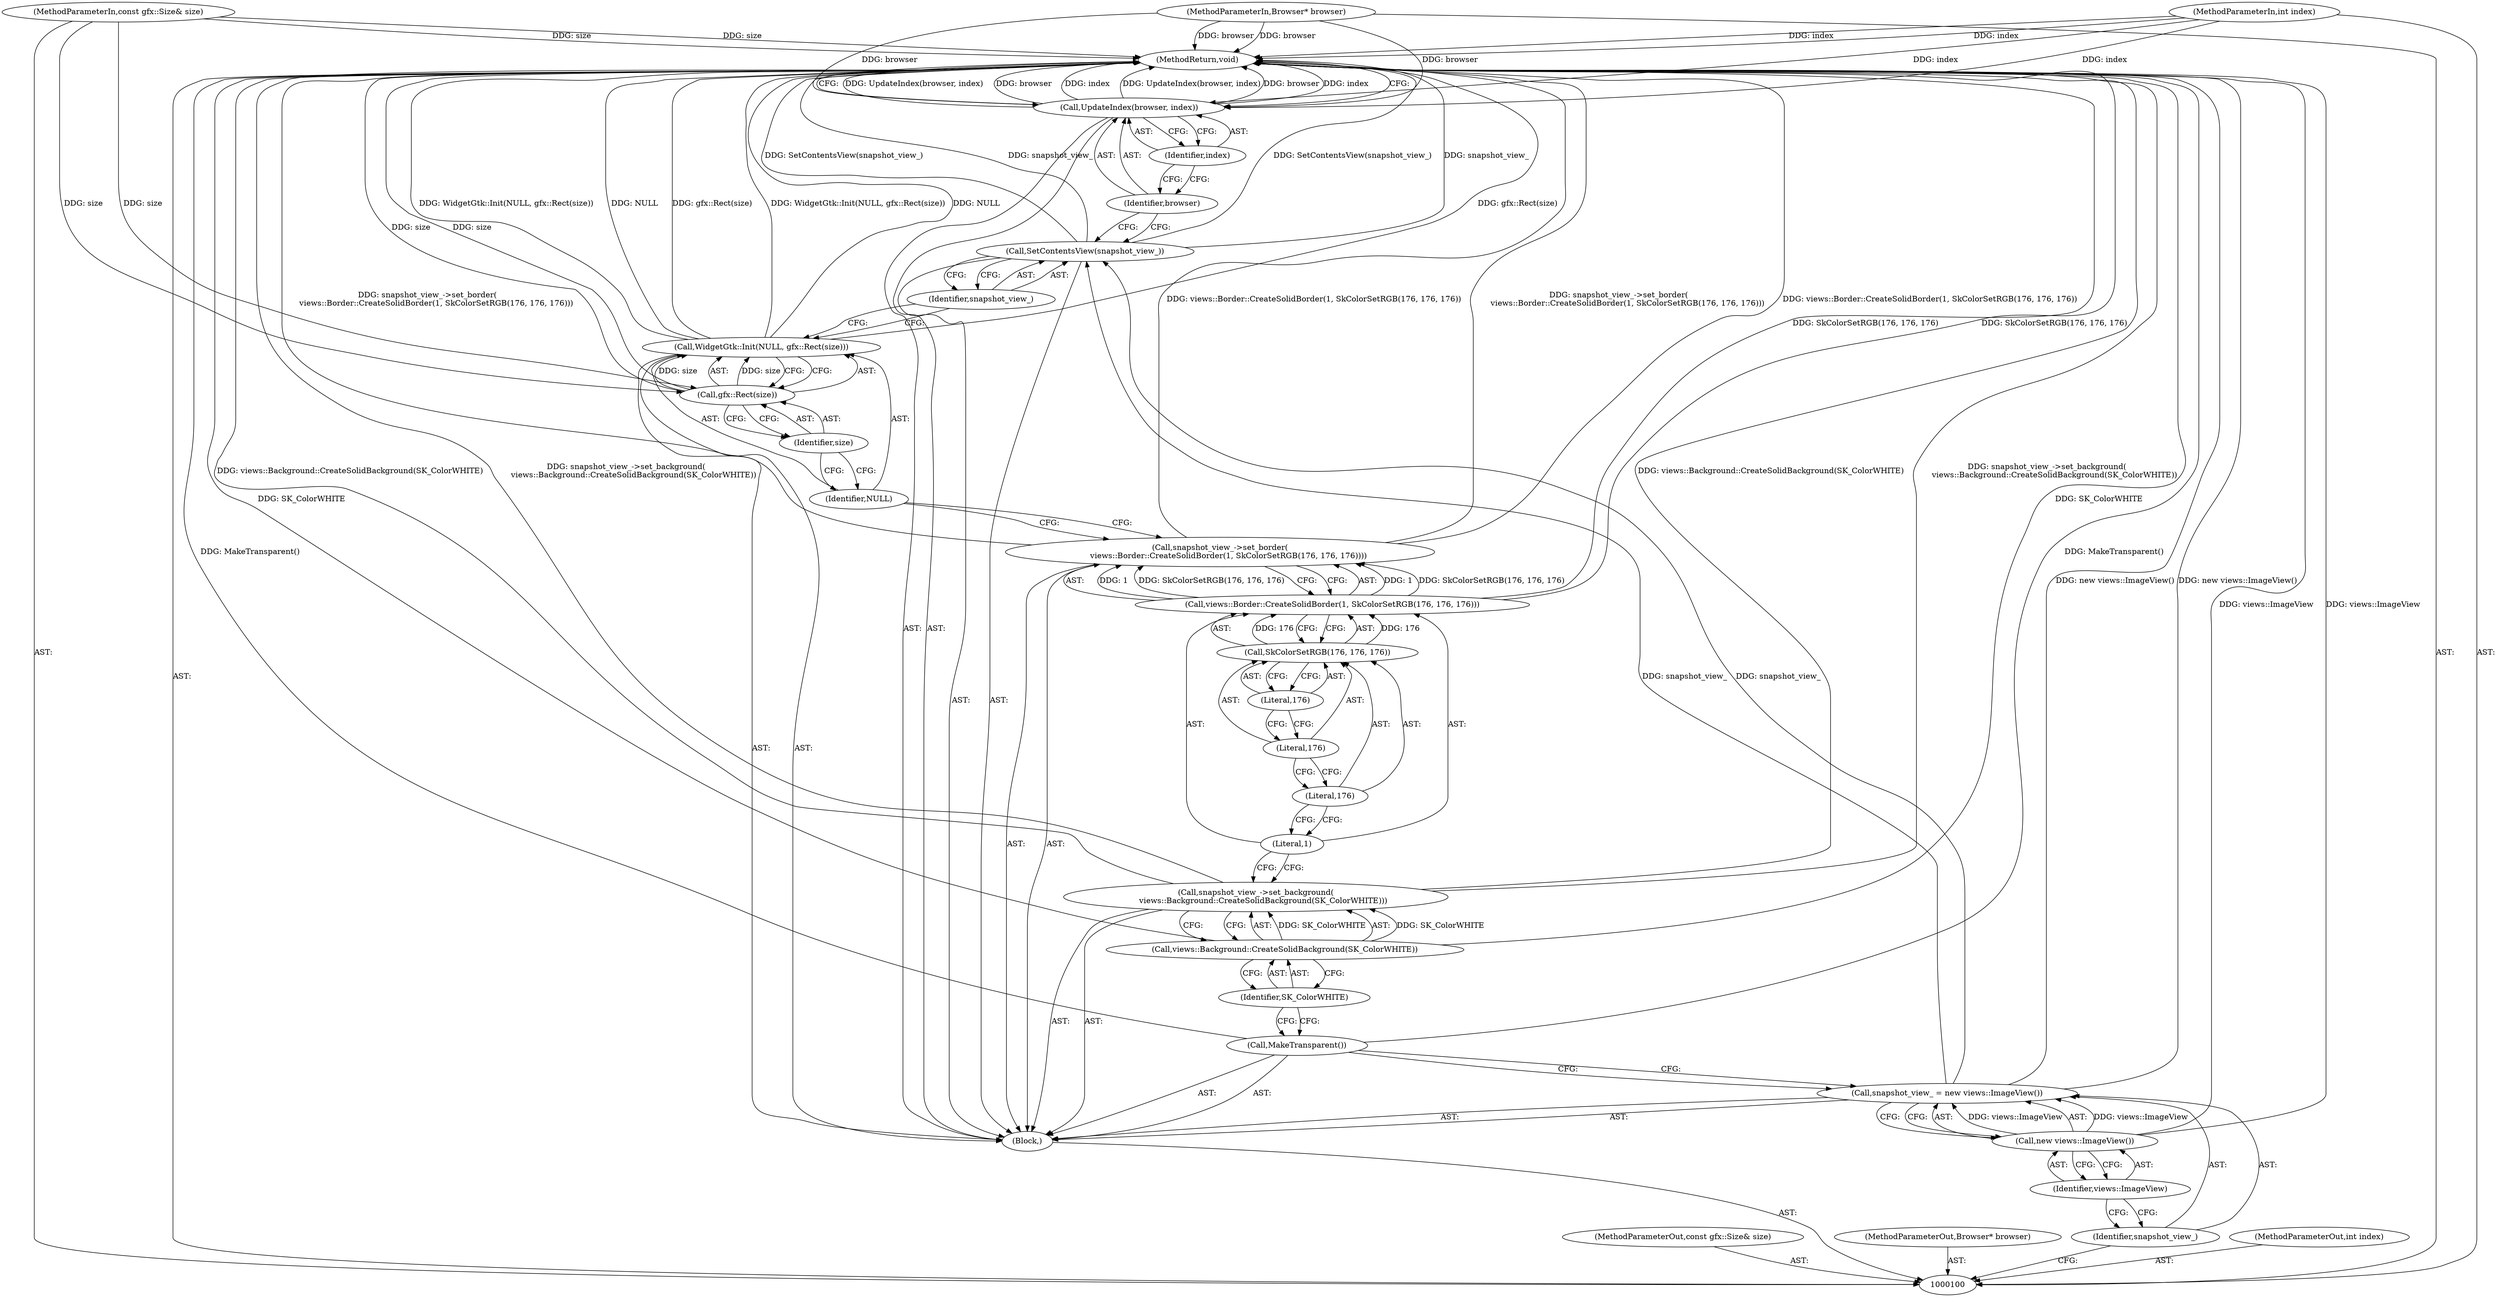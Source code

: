 digraph "0_Chrome_ee8d6fd30b022ac2c87b7a190c954e7bb3c9b21e_2" {
"1000129" [label="(MethodReturn,void)"];
"1000101" [label="(MethodParameterIn,const gfx::Size& size)"];
"1000189" [label="(MethodParameterOut,const gfx::Size& size)"];
"1000115" [label="(Literal,1)"];
"1000116" [label="(Call,SkColorSetRGB(176, 176, 176))"];
"1000117" [label="(Literal,176)"];
"1000118" [label="(Literal,176)"];
"1000119" [label="(Literal,176)"];
"1000114" [label="(Call,views::Border::CreateSolidBorder(1, SkColorSetRGB(176, 176, 176)))"];
"1000121" [label="(Identifier,NULL)"];
"1000120" [label="(Call,WidgetGtk::Init(NULL, gfx::Rect(size)))"];
"1000122" [label="(Call,gfx::Rect(size))"];
"1000123" [label="(Identifier,size)"];
"1000125" [label="(Identifier,snapshot_view_)"];
"1000124" [label="(Call,SetContentsView(snapshot_view_))"];
"1000127" [label="(Identifier,browser)"];
"1000126" [label="(Call,UpdateIndex(browser, index))"];
"1000128" [label="(Identifier,index)"];
"1000102" [label="(MethodParameterIn,Browser* browser)"];
"1000190" [label="(MethodParameterOut,Browser* browser)"];
"1000103" [label="(MethodParameterIn,int index)"];
"1000191" [label="(MethodParameterOut,int index)"];
"1000104" [label="(Block,)"];
"1000107" [label="(Call,new views::ImageView())"];
"1000105" [label="(Call,snapshot_view_ = new views::ImageView())"];
"1000106" [label="(Identifier,snapshot_view_)"];
"1000108" [label="(Identifier,views::ImageView)"];
"1000109" [label="(Call,MakeTransparent())"];
"1000110" [label="(Call,snapshot_view_->set_background(\n      views::Background::CreateSolidBackground(SK_ColorWHITE)))"];
"1000112" [label="(Identifier,SK_ColorWHITE)"];
"1000111" [label="(Call,views::Background::CreateSolidBackground(SK_ColorWHITE))"];
"1000113" [label="(Call,snapshot_view_->set_border(\n       views::Border::CreateSolidBorder(1, SkColorSetRGB(176, 176, 176))))"];
"1000129" -> "1000100"  [label="AST: "];
"1000129" -> "1000126"  [label="CFG: "];
"1000126" -> "1000129"  [label="DDG: UpdateIndex(browser, index)"];
"1000126" -> "1000129"  [label="DDG: browser"];
"1000126" -> "1000129"  [label="DDG: index"];
"1000124" -> "1000129"  [label="DDG: snapshot_view_"];
"1000124" -> "1000129"  [label="DDG: SetContentsView(snapshot_view_)"];
"1000107" -> "1000129"  [label="DDG: views::ImageView"];
"1000105" -> "1000129"  [label="DDG: new views::ImageView()"];
"1000113" -> "1000129"  [label="DDG: views::Border::CreateSolidBorder(1, SkColorSetRGB(176, 176, 176))"];
"1000113" -> "1000129"  [label="DDG: snapshot_view_->set_border(\n       views::Border::CreateSolidBorder(1, SkColorSetRGB(176, 176, 176)))"];
"1000122" -> "1000129"  [label="DDG: size"];
"1000103" -> "1000129"  [label="DDG: index"];
"1000120" -> "1000129"  [label="DDG: NULL"];
"1000120" -> "1000129"  [label="DDG: gfx::Rect(size)"];
"1000120" -> "1000129"  [label="DDG: WidgetGtk::Init(NULL, gfx::Rect(size))"];
"1000109" -> "1000129"  [label="DDG: MakeTransparent()"];
"1000102" -> "1000129"  [label="DDG: browser"];
"1000111" -> "1000129"  [label="DDG: SK_ColorWHITE"];
"1000101" -> "1000129"  [label="DDG: size"];
"1000110" -> "1000129"  [label="DDG: snapshot_view_->set_background(\n      views::Background::CreateSolidBackground(SK_ColorWHITE))"];
"1000110" -> "1000129"  [label="DDG: views::Background::CreateSolidBackground(SK_ColorWHITE)"];
"1000114" -> "1000129"  [label="DDG: SkColorSetRGB(176, 176, 176)"];
"1000101" -> "1000100"  [label="AST: "];
"1000101" -> "1000129"  [label="DDG: size"];
"1000101" -> "1000122"  [label="DDG: size"];
"1000189" -> "1000100"  [label="AST: "];
"1000115" -> "1000114"  [label="AST: "];
"1000115" -> "1000110"  [label="CFG: "];
"1000117" -> "1000115"  [label="CFG: "];
"1000116" -> "1000114"  [label="AST: "];
"1000116" -> "1000119"  [label="CFG: "];
"1000117" -> "1000116"  [label="AST: "];
"1000118" -> "1000116"  [label="AST: "];
"1000119" -> "1000116"  [label="AST: "];
"1000114" -> "1000116"  [label="CFG: "];
"1000116" -> "1000114"  [label="DDG: 176"];
"1000117" -> "1000116"  [label="AST: "];
"1000117" -> "1000115"  [label="CFG: "];
"1000118" -> "1000117"  [label="CFG: "];
"1000118" -> "1000116"  [label="AST: "];
"1000118" -> "1000117"  [label="CFG: "];
"1000119" -> "1000118"  [label="CFG: "];
"1000119" -> "1000116"  [label="AST: "];
"1000119" -> "1000118"  [label="CFG: "];
"1000116" -> "1000119"  [label="CFG: "];
"1000114" -> "1000113"  [label="AST: "];
"1000114" -> "1000116"  [label="CFG: "];
"1000115" -> "1000114"  [label="AST: "];
"1000116" -> "1000114"  [label="AST: "];
"1000113" -> "1000114"  [label="CFG: "];
"1000114" -> "1000129"  [label="DDG: SkColorSetRGB(176, 176, 176)"];
"1000114" -> "1000113"  [label="DDG: 1"];
"1000114" -> "1000113"  [label="DDG: SkColorSetRGB(176, 176, 176)"];
"1000116" -> "1000114"  [label="DDG: 176"];
"1000121" -> "1000120"  [label="AST: "];
"1000121" -> "1000113"  [label="CFG: "];
"1000123" -> "1000121"  [label="CFG: "];
"1000120" -> "1000104"  [label="AST: "];
"1000120" -> "1000122"  [label="CFG: "];
"1000121" -> "1000120"  [label="AST: "];
"1000122" -> "1000120"  [label="AST: "];
"1000125" -> "1000120"  [label="CFG: "];
"1000120" -> "1000129"  [label="DDG: NULL"];
"1000120" -> "1000129"  [label="DDG: gfx::Rect(size)"];
"1000120" -> "1000129"  [label="DDG: WidgetGtk::Init(NULL, gfx::Rect(size))"];
"1000122" -> "1000120"  [label="DDG: size"];
"1000122" -> "1000120"  [label="AST: "];
"1000122" -> "1000123"  [label="CFG: "];
"1000123" -> "1000122"  [label="AST: "];
"1000120" -> "1000122"  [label="CFG: "];
"1000122" -> "1000129"  [label="DDG: size"];
"1000122" -> "1000120"  [label="DDG: size"];
"1000101" -> "1000122"  [label="DDG: size"];
"1000123" -> "1000122"  [label="AST: "];
"1000123" -> "1000121"  [label="CFG: "];
"1000122" -> "1000123"  [label="CFG: "];
"1000125" -> "1000124"  [label="AST: "];
"1000125" -> "1000120"  [label="CFG: "];
"1000124" -> "1000125"  [label="CFG: "];
"1000124" -> "1000104"  [label="AST: "];
"1000124" -> "1000125"  [label="CFG: "];
"1000125" -> "1000124"  [label="AST: "];
"1000127" -> "1000124"  [label="CFG: "];
"1000124" -> "1000129"  [label="DDG: snapshot_view_"];
"1000124" -> "1000129"  [label="DDG: SetContentsView(snapshot_view_)"];
"1000105" -> "1000124"  [label="DDG: snapshot_view_"];
"1000127" -> "1000126"  [label="AST: "];
"1000127" -> "1000124"  [label="CFG: "];
"1000128" -> "1000127"  [label="CFG: "];
"1000126" -> "1000104"  [label="AST: "];
"1000126" -> "1000128"  [label="CFG: "];
"1000127" -> "1000126"  [label="AST: "];
"1000128" -> "1000126"  [label="AST: "];
"1000129" -> "1000126"  [label="CFG: "];
"1000126" -> "1000129"  [label="DDG: UpdateIndex(browser, index)"];
"1000126" -> "1000129"  [label="DDG: browser"];
"1000126" -> "1000129"  [label="DDG: index"];
"1000102" -> "1000126"  [label="DDG: browser"];
"1000103" -> "1000126"  [label="DDG: index"];
"1000128" -> "1000126"  [label="AST: "];
"1000128" -> "1000127"  [label="CFG: "];
"1000126" -> "1000128"  [label="CFG: "];
"1000102" -> "1000100"  [label="AST: "];
"1000102" -> "1000129"  [label="DDG: browser"];
"1000102" -> "1000126"  [label="DDG: browser"];
"1000190" -> "1000100"  [label="AST: "];
"1000103" -> "1000100"  [label="AST: "];
"1000103" -> "1000129"  [label="DDG: index"];
"1000103" -> "1000126"  [label="DDG: index"];
"1000191" -> "1000100"  [label="AST: "];
"1000104" -> "1000100"  [label="AST: "];
"1000105" -> "1000104"  [label="AST: "];
"1000109" -> "1000104"  [label="AST: "];
"1000110" -> "1000104"  [label="AST: "];
"1000113" -> "1000104"  [label="AST: "];
"1000120" -> "1000104"  [label="AST: "];
"1000124" -> "1000104"  [label="AST: "];
"1000126" -> "1000104"  [label="AST: "];
"1000107" -> "1000105"  [label="AST: "];
"1000107" -> "1000108"  [label="CFG: "];
"1000108" -> "1000107"  [label="AST: "];
"1000105" -> "1000107"  [label="CFG: "];
"1000107" -> "1000129"  [label="DDG: views::ImageView"];
"1000107" -> "1000105"  [label="DDG: views::ImageView"];
"1000105" -> "1000104"  [label="AST: "];
"1000105" -> "1000107"  [label="CFG: "];
"1000106" -> "1000105"  [label="AST: "];
"1000107" -> "1000105"  [label="AST: "];
"1000109" -> "1000105"  [label="CFG: "];
"1000105" -> "1000129"  [label="DDG: new views::ImageView()"];
"1000107" -> "1000105"  [label="DDG: views::ImageView"];
"1000105" -> "1000124"  [label="DDG: snapshot_view_"];
"1000106" -> "1000105"  [label="AST: "];
"1000106" -> "1000100"  [label="CFG: "];
"1000108" -> "1000106"  [label="CFG: "];
"1000108" -> "1000107"  [label="AST: "];
"1000108" -> "1000106"  [label="CFG: "];
"1000107" -> "1000108"  [label="CFG: "];
"1000109" -> "1000104"  [label="AST: "];
"1000109" -> "1000105"  [label="CFG: "];
"1000112" -> "1000109"  [label="CFG: "];
"1000109" -> "1000129"  [label="DDG: MakeTransparent()"];
"1000110" -> "1000104"  [label="AST: "];
"1000110" -> "1000111"  [label="CFG: "];
"1000111" -> "1000110"  [label="AST: "];
"1000115" -> "1000110"  [label="CFG: "];
"1000110" -> "1000129"  [label="DDG: snapshot_view_->set_background(\n      views::Background::CreateSolidBackground(SK_ColorWHITE))"];
"1000110" -> "1000129"  [label="DDG: views::Background::CreateSolidBackground(SK_ColorWHITE)"];
"1000111" -> "1000110"  [label="DDG: SK_ColorWHITE"];
"1000112" -> "1000111"  [label="AST: "];
"1000112" -> "1000109"  [label="CFG: "];
"1000111" -> "1000112"  [label="CFG: "];
"1000111" -> "1000110"  [label="AST: "];
"1000111" -> "1000112"  [label="CFG: "];
"1000112" -> "1000111"  [label="AST: "];
"1000110" -> "1000111"  [label="CFG: "];
"1000111" -> "1000129"  [label="DDG: SK_ColorWHITE"];
"1000111" -> "1000110"  [label="DDG: SK_ColorWHITE"];
"1000113" -> "1000104"  [label="AST: "];
"1000113" -> "1000114"  [label="CFG: "];
"1000114" -> "1000113"  [label="AST: "];
"1000121" -> "1000113"  [label="CFG: "];
"1000113" -> "1000129"  [label="DDG: views::Border::CreateSolidBorder(1, SkColorSetRGB(176, 176, 176))"];
"1000113" -> "1000129"  [label="DDG: snapshot_view_->set_border(\n       views::Border::CreateSolidBorder(1, SkColorSetRGB(176, 176, 176)))"];
"1000114" -> "1000113"  [label="DDG: 1"];
"1000114" -> "1000113"  [label="DDG: SkColorSetRGB(176, 176, 176)"];
}
